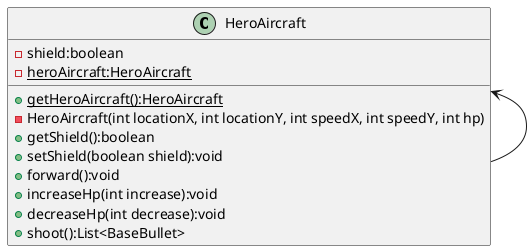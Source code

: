@startuml
'https://plantuml.com/class-diagram

class HeroAircraft {
    - shield:boolean
    - {static} heroAircraft:HeroAircraft
    + {static} getHeroAircraft():HeroAircraft
    - HeroAircraft(int locationX, int locationY, int speedX, int speedY, int hp)
    + getShield():boolean
    + setShield(boolean shield):void
    + forward():void
    + increaseHp(int increase):void
    + decreaseHp(int decrease):void
    + shoot():List<BaseBullet>
}
HeroAircraft <-- HeroAircraft

@enduml
